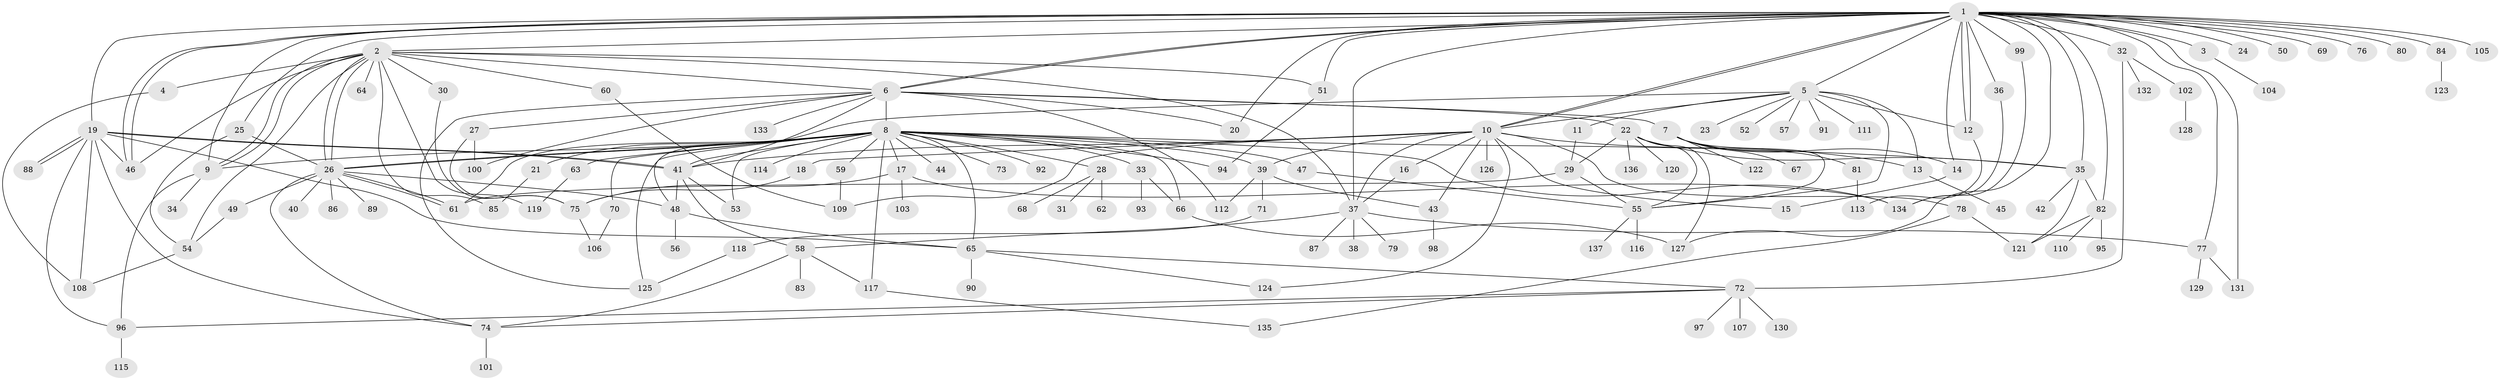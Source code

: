 // Generated by graph-tools (version 1.1) at 2025/49/03/09/25 03:49:57]
// undirected, 137 vertices, 221 edges
graph export_dot {
graph [start="1"]
  node [color=gray90,style=filled];
  1;
  2;
  3;
  4;
  5;
  6;
  7;
  8;
  9;
  10;
  11;
  12;
  13;
  14;
  15;
  16;
  17;
  18;
  19;
  20;
  21;
  22;
  23;
  24;
  25;
  26;
  27;
  28;
  29;
  30;
  31;
  32;
  33;
  34;
  35;
  36;
  37;
  38;
  39;
  40;
  41;
  42;
  43;
  44;
  45;
  46;
  47;
  48;
  49;
  50;
  51;
  52;
  53;
  54;
  55;
  56;
  57;
  58;
  59;
  60;
  61;
  62;
  63;
  64;
  65;
  66;
  67;
  68;
  69;
  70;
  71;
  72;
  73;
  74;
  75;
  76;
  77;
  78;
  79;
  80;
  81;
  82;
  83;
  84;
  85;
  86;
  87;
  88;
  89;
  90;
  91;
  92;
  93;
  94;
  95;
  96;
  97;
  98;
  99;
  100;
  101;
  102;
  103;
  104;
  105;
  106;
  107;
  108;
  109;
  110;
  111;
  112;
  113;
  114;
  115;
  116;
  117;
  118;
  119;
  120;
  121;
  122;
  123;
  124;
  125;
  126;
  127;
  128;
  129;
  130;
  131;
  132;
  133;
  134;
  135;
  136;
  137;
  1 -- 2;
  1 -- 3;
  1 -- 5;
  1 -- 6;
  1 -- 6;
  1 -- 9;
  1 -- 10;
  1 -- 10;
  1 -- 12;
  1 -- 12;
  1 -- 14;
  1 -- 19;
  1 -- 20;
  1 -- 24;
  1 -- 25;
  1 -- 32;
  1 -- 35;
  1 -- 36;
  1 -- 37;
  1 -- 46;
  1 -- 46;
  1 -- 50;
  1 -- 51;
  1 -- 69;
  1 -- 76;
  1 -- 77;
  1 -- 80;
  1 -- 82;
  1 -- 84;
  1 -- 99;
  1 -- 105;
  1 -- 127;
  1 -- 131;
  2 -- 4;
  2 -- 6;
  2 -- 9;
  2 -- 9;
  2 -- 26;
  2 -- 26;
  2 -- 30;
  2 -- 37;
  2 -- 46;
  2 -- 51;
  2 -- 54;
  2 -- 60;
  2 -- 64;
  2 -- 85;
  2 -- 119;
  3 -- 104;
  4 -- 108;
  5 -- 10;
  5 -- 11;
  5 -- 12;
  5 -- 13;
  5 -- 23;
  5 -- 48;
  5 -- 52;
  5 -- 55;
  5 -- 57;
  5 -- 91;
  5 -- 111;
  6 -- 7;
  6 -- 8;
  6 -- 20;
  6 -- 22;
  6 -- 27;
  6 -- 41;
  6 -- 100;
  6 -- 112;
  6 -- 125;
  6 -- 133;
  7 -- 14;
  7 -- 55;
  7 -- 67;
  7 -- 81;
  7 -- 122;
  8 -- 9;
  8 -- 17;
  8 -- 21;
  8 -- 26;
  8 -- 26;
  8 -- 28;
  8 -- 33;
  8 -- 35;
  8 -- 39;
  8 -- 41;
  8 -- 44;
  8 -- 47;
  8 -- 53;
  8 -- 59;
  8 -- 61;
  8 -- 63;
  8 -- 65;
  8 -- 66;
  8 -- 70;
  8 -- 73;
  8 -- 92;
  8 -- 94;
  8 -- 114;
  8 -- 117;
  8 -- 125;
  8 -- 134;
  9 -- 34;
  9 -- 96;
  10 -- 13;
  10 -- 15;
  10 -- 16;
  10 -- 18;
  10 -- 37;
  10 -- 39;
  10 -- 41;
  10 -- 43;
  10 -- 78;
  10 -- 109;
  10 -- 124;
  10 -- 126;
  11 -- 29;
  12 -- 113;
  13 -- 45;
  14 -- 15;
  16 -- 37;
  17 -- 75;
  17 -- 103;
  17 -- 134;
  18 -- 75;
  19 -- 41;
  19 -- 41;
  19 -- 46;
  19 -- 65;
  19 -- 74;
  19 -- 88;
  19 -- 88;
  19 -- 96;
  19 -- 108;
  21 -- 85;
  22 -- 29;
  22 -- 35;
  22 -- 55;
  22 -- 120;
  22 -- 127;
  22 -- 136;
  25 -- 26;
  25 -- 54;
  26 -- 40;
  26 -- 48;
  26 -- 49;
  26 -- 61;
  26 -- 61;
  26 -- 74;
  26 -- 86;
  26 -- 89;
  27 -- 75;
  27 -- 100;
  28 -- 31;
  28 -- 62;
  28 -- 68;
  29 -- 55;
  29 -- 61;
  30 -- 75;
  32 -- 72;
  32 -- 102;
  32 -- 132;
  33 -- 66;
  33 -- 93;
  35 -- 42;
  35 -- 82;
  35 -- 121;
  36 -- 134;
  37 -- 38;
  37 -- 58;
  37 -- 77;
  37 -- 79;
  37 -- 87;
  39 -- 43;
  39 -- 71;
  39 -- 112;
  41 -- 48;
  41 -- 53;
  41 -- 58;
  43 -- 98;
  47 -- 55;
  48 -- 56;
  48 -- 65;
  49 -- 54;
  51 -- 94;
  54 -- 108;
  55 -- 116;
  55 -- 137;
  58 -- 74;
  58 -- 83;
  58 -- 117;
  59 -- 109;
  60 -- 109;
  63 -- 119;
  65 -- 72;
  65 -- 90;
  65 -- 124;
  66 -- 127;
  70 -- 106;
  71 -- 118;
  72 -- 74;
  72 -- 96;
  72 -- 97;
  72 -- 107;
  72 -- 130;
  74 -- 101;
  75 -- 106;
  77 -- 129;
  77 -- 131;
  78 -- 121;
  78 -- 135;
  81 -- 113;
  82 -- 95;
  82 -- 110;
  82 -- 121;
  84 -- 123;
  96 -- 115;
  99 -- 134;
  102 -- 128;
  117 -- 135;
  118 -- 125;
}

